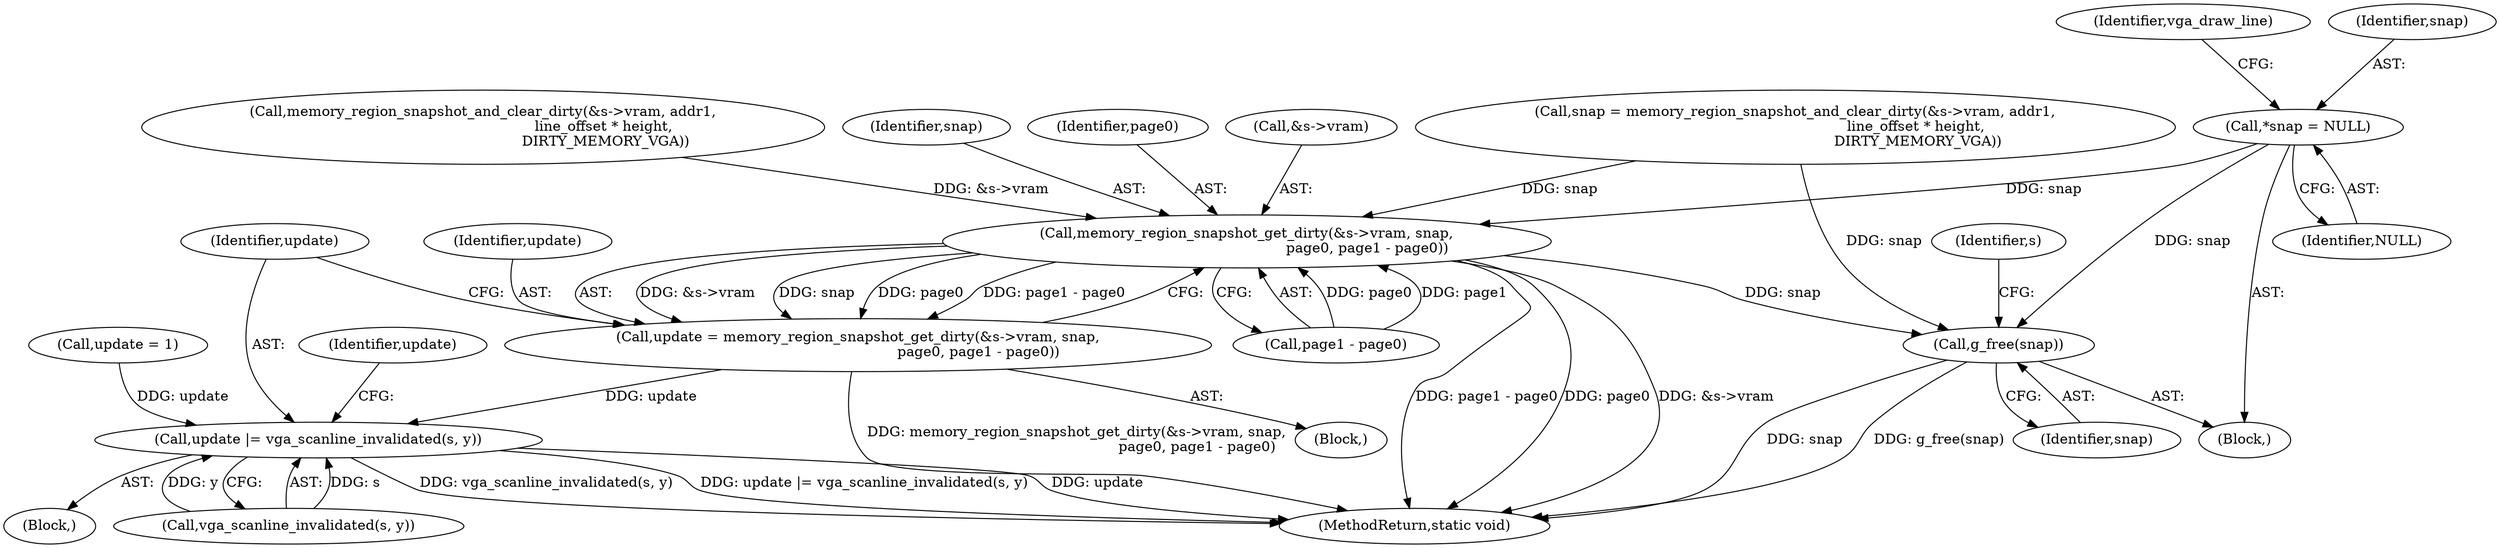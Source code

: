 digraph "0_qemu_bfc56535f793c557aa754c50213fc5f882e6482d@pointer" {
"1000136" [label="(Call,*snap = NULL)"];
"1000800" [label="(Call,memory_region_snapshot_get_dirty(&s->vram, snap,\n                                                      page0, page1 - page0))"];
"1000798" [label="(Call,update = memory_region_snapshot_get_dirty(&s->vram, snap,\n                                                      page0, page1 - page0))"];
"1000810" [label="(Call,update |= vga_scanline_invalidated(s, y))"];
"1000928" [label="(Call,g_free(snap))"];
"1000801" [label="(Call,&s->vram)"];
"1000932" [label="(Identifier,s)"];
"1000805" [label="(Identifier,snap)"];
"1000811" [label="(Identifier,update)"];
"1000136" [label="(Call,*snap = NULL)"];
"1000816" [label="(Identifier,update)"];
"1000714" [label="(Block,)"];
"1000928" [label="(Call,g_free(snap))"];
"1000806" [label="(Identifier,page0)"];
"1000929" [label="(Identifier,snap)"];
"1000810" [label="(Call,update |= vga_scanline_invalidated(s, y))"];
"1000812" [label="(Call,vga_scanline_invalidated(s, y))"];
"1000797" [label="(Block,)"];
"1000799" [label="(Identifier,update)"];
"1000148" [label="(Identifier,vga_draw_line)"];
"1000793" [label="(Call,update = 1)"];
"1000111" [label="(Block,)"];
"1000137" [label="(Identifier,snap)"];
"1000800" [label="(Call,memory_region_snapshot_get_dirty(&s->vram, snap,\n                                                      page0, page1 - page0))"];
"1000939" [label="(MethodReturn,static void)"];
"1000807" [label="(Call,page1 - page0)"];
"1000798" [label="(Call,update = memory_region_snapshot_get_dirty(&s->vram, snap,\n                                                      page0, page1 - page0))"];
"1000138" [label="(Identifier,NULL)"];
"1000693" [label="(Call,snap = memory_region_snapshot_and_clear_dirty(&s->vram, addr1,\n                                                      line_offset * height,\n                                                       DIRTY_MEMORY_VGA))"];
"1000695" [label="(Call,memory_region_snapshot_and_clear_dirty(&s->vram, addr1,\n                                                      line_offset * height,\n                                                       DIRTY_MEMORY_VGA))"];
"1000136" -> "1000111"  [label="AST: "];
"1000136" -> "1000138"  [label="CFG: "];
"1000137" -> "1000136"  [label="AST: "];
"1000138" -> "1000136"  [label="AST: "];
"1000148" -> "1000136"  [label="CFG: "];
"1000136" -> "1000800"  [label="DDG: snap"];
"1000136" -> "1000928"  [label="DDG: snap"];
"1000800" -> "1000798"  [label="AST: "];
"1000800" -> "1000807"  [label="CFG: "];
"1000801" -> "1000800"  [label="AST: "];
"1000805" -> "1000800"  [label="AST: "];
"1000806" -> "1000800"  [label="AST: "];
"1000807" -> "1000800"  [label="AST: "];
"1000798" -> "1000800"  [label="CFG: "];
"1000800" -> "1000939"  [label="DDG: page1 - page0"];
"1000800" -> "1000939"  [label="DDG: page0"];
"1000800" -> "1000939"  [label="DDG: &s->vram"];
"1000800" -> "1000798"  [label="DDG: &s->vram"];
"1000800" -> "1000798"  [label="DDG: snap"];
"1000800" -> "1000798"  [label="DDG: page0"];
"1000800" -> "1000798"  [label="DDG: page1 - page0"];
"1000695" -> "1000800"  [label="DDG: &s->vram"];
"1000693" -> "1000800"  [label="DDG: snap"];
"1000807" -> "1000800"  [label="DDG: page0"];
"1000807" -> "1000800"  [label="DDG: page1"];
"1000800" -> "1000928"  [label="DDG: snap"];
"1000798" -> "1000797"  [label="AST: "];
"1000799" -> "1000798"  [label="AST: "];
"1000811" -> "1000798"  [label="CFG: "];
"1000798" -> "1000939"  [label="DDG: memory_region_snapshot_get_dirty(&s->vram, snap,\n                                                      page0, page1 - page0)"];
"1000798" -> "1000810"  [label="DDG: update"];
"1000810" -> "1000714"  [label="AST: "];
"1000810" -> "1000812"  [label="CFG: "];
"1000811" -> "1000810"  [label="AST: "];
"1000812" -> "1000810"  [label="AST: "];
"1000816" -> "1000810"  [label="CFG: "];
"1000810" -> "1000939"  [label="DDG: update |= vga_scanline_invalidated(s, y)"];
"1000810" -> "1000939"  [label="DDG: update"];
"1000810" -> "1000939"  [label="DDG: vga_scanline_invalidated(s, y)"];
"1000793" -> "1000810"  [label="DDG: update"];
"1000812" -> "1000810"  [label="DDG: s"];
"1000812" -> "1000810"  [label="DDG: y"];
"1000928" -> "1000111"  [label="AST: "];
"1000928" -> "1000929"  [label="CFG: "];
"1000929" -> "1000928"  [label="AST: "];
"1000932" -> "1000928"  [label="CFG: "];
"1000928" -> "1000939"  [label="DDG: snap"];
"1000928" -> "1000939"  [label="DDG: g_free(snap)"];
"1000693" -> "1000928"  [label="DDG: snap"];
}
